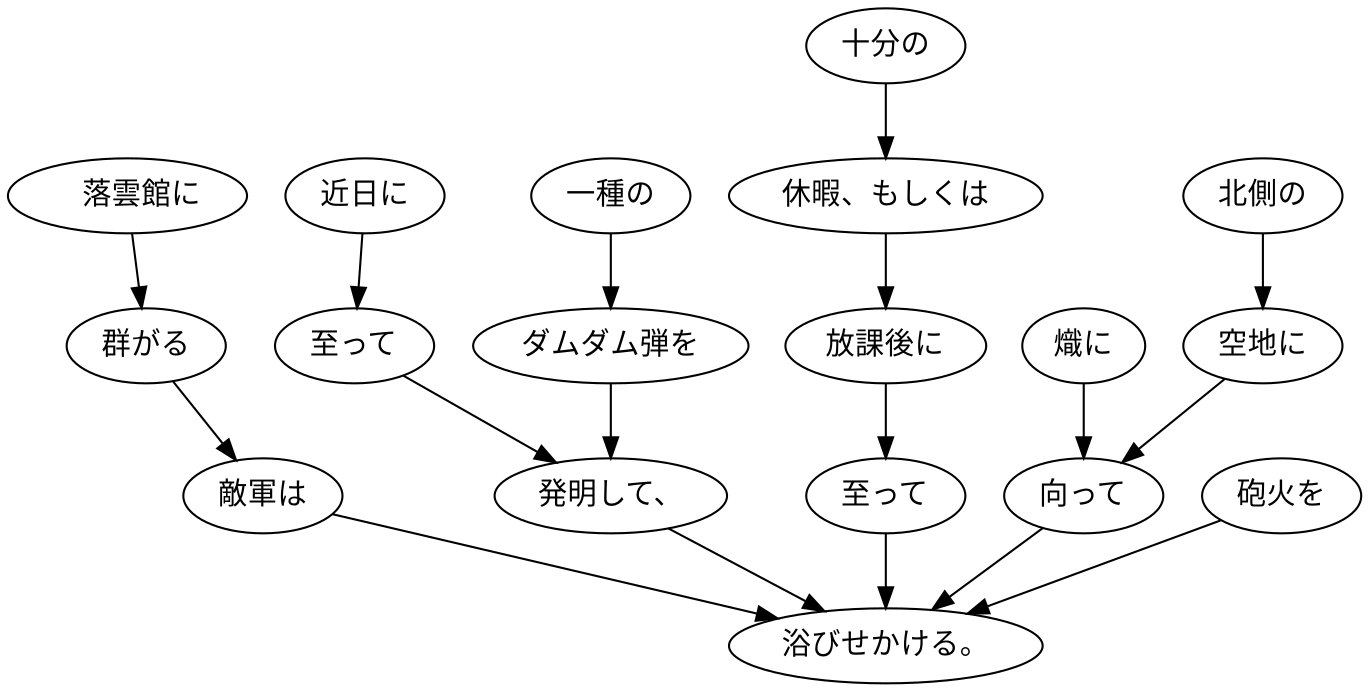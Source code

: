 digraph graph4918 {
	node0 [label="　落雲館に"];
	node1 [label="群がる"];
	node2 [label="敵軍は"];
	node3 [label="近日に"];
	node4 [label="至って"];
	node5 [label="一種の"];
	node6 [label="ダムダム弾を"];
	node7 [label="発明して、"];
	node8 [label="十分の"];
	node9 [label="休暇、もしくは"];
	node10 [label="放課後に"];
	node11 [label="至って"];
	node12 [label="熾に"];
	node13 [label="北側の"];
	node14 [label="空地に"];
	node15 [label="向って"];
	node16 [label="砲火を"];
	node17 [label="浴びせかける。"];
	node0 -> node1;
	node1 -> node2;
	node2 -> node17;
	node3 -> node4;
	node4 -> node7;
	node5 -> node6;
	node6 -> node7;
	node7 -> node17;
	node8 -> node9;
	node9 -> node10;
	node10 -> node11;
	node11 -> node17;
	node12 -> node15;
	node13 -> node14;
	node14 -> node15;
	node15 -> node17;
	node16 -> node17;
}
